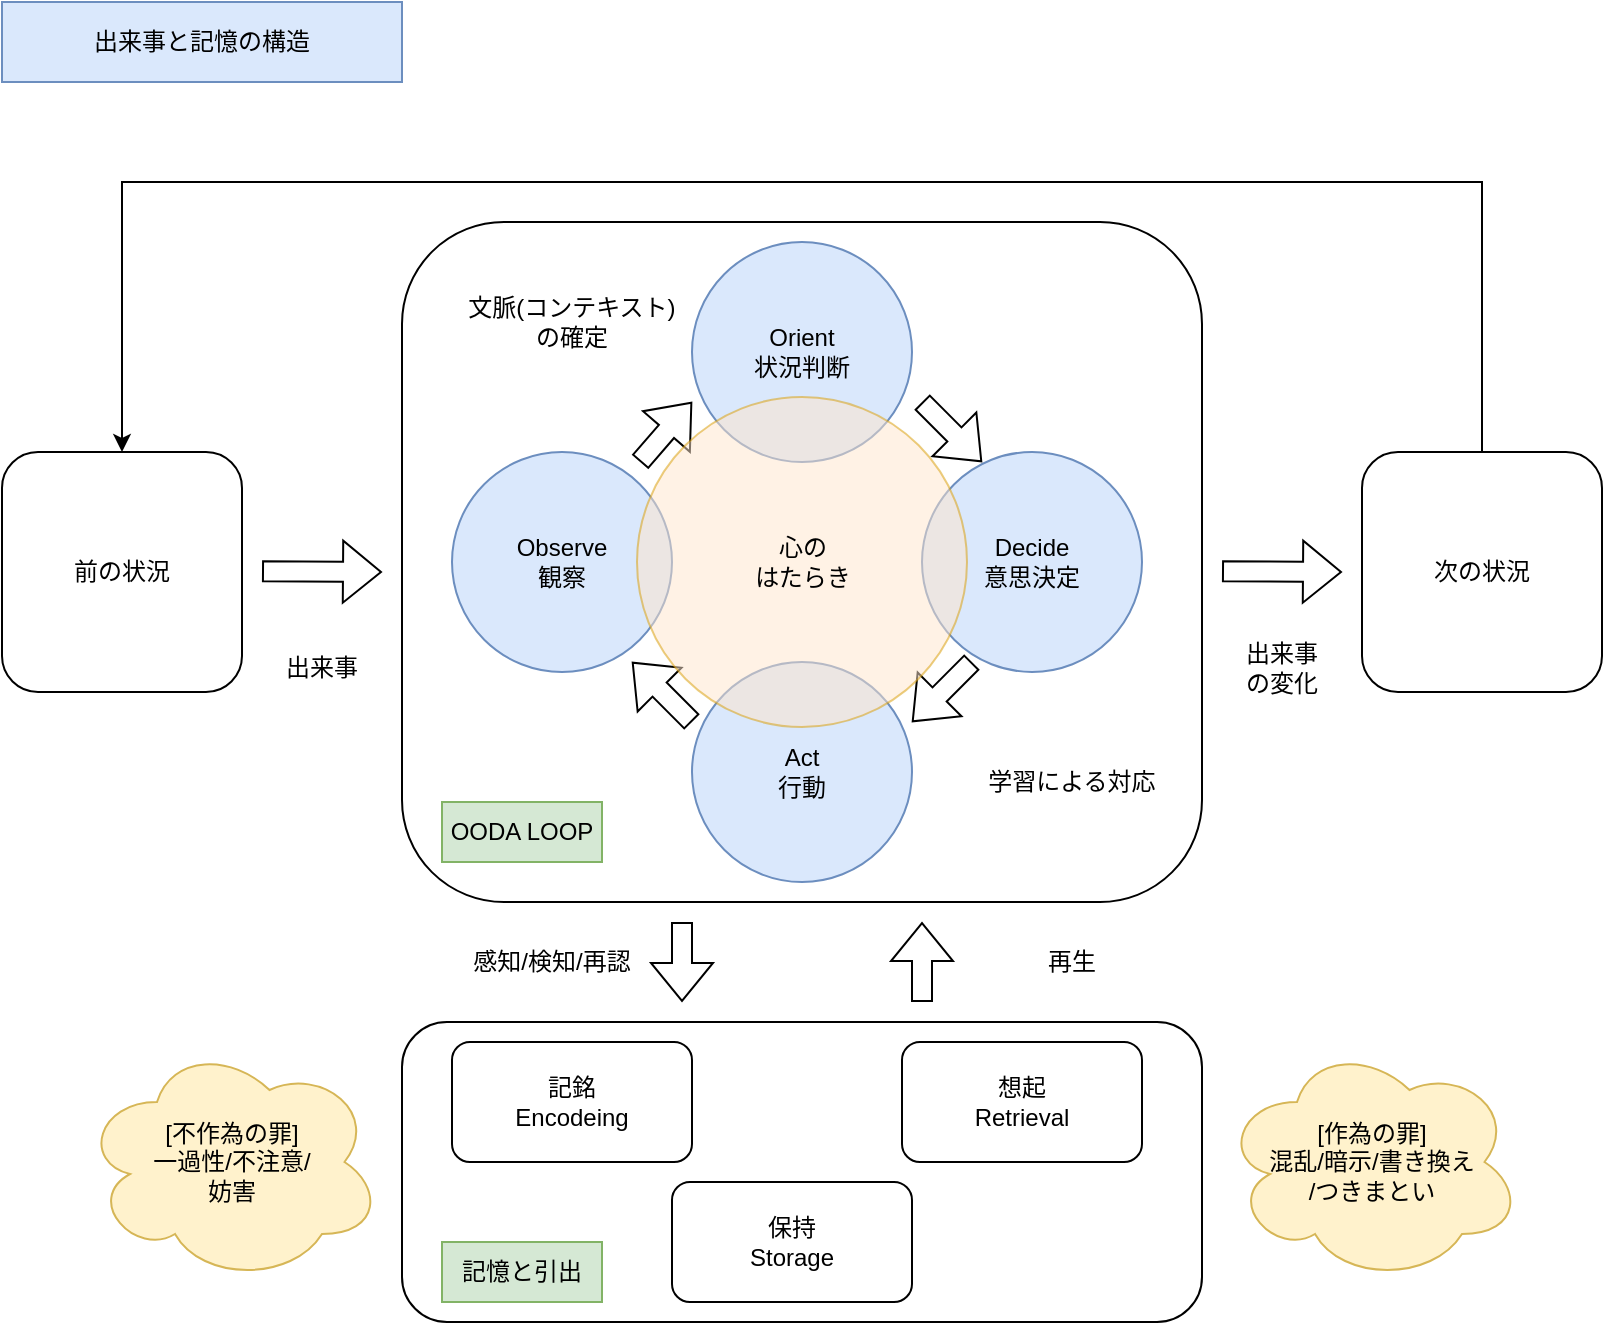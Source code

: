 <mxfile version="28.0.6">
  <diagram name="ページ1" id="N5yJJwqIqLR0AD7fO1OA">
    <mxGraphModel dx="860" dy="755" grid="1" gridSize="10" guides="1" tooltips="1" connect="1" arrows="1" fold="1" page="1" pageScale="1" pageWidth="1654" pageHeight="1169" math="0" shadow="0">
      <root>
        <mxCell id="0" />
        <mxCell id="1" parent="0" />
        <mxCell id="95PW_a2_ffTu_V4c-z1w-1" value="出来事と記憶の構造" style="text;html=1;align=center;verticalAlign=middle;whiteSpace=wrap;rounded=0;fillColor=#dae8fc;strokeColor=#6c8ebf;" vertex="1" parent="1">
          <mxGeometry x="80" y="40" width="200" height="40" as="geometry" />
        </mxCell>
        <mxCell id="95PW_a2_ffTu_V4c-z1w-2" value="" style="rounded=1;whiteSpace=wrap;html=1;" vertex="1" parent="1">
          <mxGeometry x="280" y="150" width="400" height="340" as="geometry" />
        </mxCell>
        <mxCell id="95PW_a2_ffTu_V4c-z1w-3" value="前の状況" style="rounded=1;whiteSpace=wrap;html=1;" vertex="1" parent="1">
          <mxGeometry x="80" y="265" width="120" height="120" as="geometry" />
        </mxCell>
        <mxCell id="95PW_a2_ffTu_V4c-z1w-6" style="edgeStyle=orthogonalEdgeStyle;rounded=0;orthogonalLoop=1;jettySize=auto;html=1;exitX=0.5;exitY=0;exitDx=0;exitDy=0;entryX=0.5;entryY=0;entryDx=0;entryDy=0;" edge="1" parent="1" source="95PW_a2_ffTu_V4c-z1w-4" target="95PW_a2_ffTu_V4c-z1w-3">
          <mxGeometry relative="1" as="geometry">
            <Array as="points">
              <mxPoint x="820" y="130" />
              <mxPoint x="140" y="130" />
            </Array>
          </mxGeometry>
        </mxCell>
        <mxCell id="95PW_a2_ffTu_V4c-z1w-4" value="次の状況" style="rounded=1;whiteSpace=wrap;html=1;" vertex="1" parent="1">
          <mxGeometry x="760" y="265" width="120" height="120" as="geometry" />
        </mxCell>
        <mxCell id="95PW_a2_ffTu_V4c-z1w-10" value="Observe&lt;div&gt;観察&lt;/div&gt;" style="ellipse;whiteSpace=wrap;html=1;aspect=fixed;direction=south;fillColor=#dae8fc;strokeColor=#6c8ebf;" vertex="1" parent="1">
          <mxGeometry x="305" y="265" width="110" height="110" as="geometry" />
        </mxCell>
        <mxCell id="95PW_a2_ffTu_V4c-z1w-11" value="Orient&lt;div&gt;状況判断&lt;/div&gt;" style="ellipse;whiteSpace=wrap;html=1;aspect=fixed;fillColor=#dae8fc;strokeColor=#6c8ebf;" vertex="1" parent="1">
          <mxGeometry x="425" y="160" width="110" height="110" as="geometry" />
        </mxCell>
        <mxCell id="95PW_a2_ffTu_V4c-z1w-12" value="Decide&lt;div&gt;意思決定&lt;/div&gt;" style="ellipse;whiteSpace=wrap;html=1;aspect=fixed;fillColor=#dae8fc;strokeColor=#6c8ebf;" vertex="1" parent="1">
          <mxGeometry x="540" y="265" width="110" height="110" as="geometry" />
        </mxCell>
        <mxCell id="95PW_a2_ffTu_V4c-z1w-13" value="Act&lt;div&gt;行動&lt;/div&gt;" style="ellipse;whiteSpace=wrap;html=1;aspect=fixed;fillColor=#dae8fc;strokeColor=#6c8ebf;" vertex="1" parent="1">
          <mxGeometry x="425" y="370" width="110" height="110" as="geometry" />
        </mxCell>
        <mxCell id="95PW_a2_ffTu_V4c-z1w-14" value="" style="shape=flexArrow;endArrow=classic;html=1;rounded=0;" edge="1" parent="1">
          <mxGeometry width="50" height="50" relative="1" as="geometry">
            <mxPoint x="420" y="500" as="sourcePoint" />
            <mxPoint x="420" y="540" as="targetPoint" />
          </mxGeometry>
        </mxCell>
        <mxCell id="95PW_a2_ffTu_V4c-z1w-15" value="" style="rounded=1;whiteSpace=wrap;html=1;" vertex="1" parent="1">
          <mxGeometry x="280" y="550" width="400" height="150" as="geometry" />
        </mxCell>
        <mxCell id="95PW_a2_ffTu_V4c-z1w-16" value="記銘&lt;div&gt;Encodeing&lt;/div&gt;" style="rounded=1;whiteSpace=wrap;html=1;" vertex="1" parent="1">
          <mxGeometry x="305" y="560" width="120" height="60" as="geometry" />
        </mxCell>
        <mxCell id="95PW_a2_ffTu_V4c-z1w-17" value="保持&lt;div&gt;Storage&lt;/div&gt;" style="rounded=1;whiteSpace=wrap;html=1;" vertex="1" parent="1">
          <mxGeometry x="415" y="630" width="120" height="60" as="geometry" />
        </mxCell>
        <mxCell id="95PW_a2_ffTu_V4c-z1w-18" value="想起&lt;div&gt;Retrieval&lt;/div&gt;" style="rounded=1;whiteSpace=wrap;html=1;" vertex="1" parent="1">
          <mxGeometry x="530" y="560" width="120" height="60" as="geometry" />
        </mxCell>
        <mxCell id="95PW_a2_ffTu_V4c-z1w-19" value="" style="shape=flexArrow;endArrow=classic;html=1;rounded=0;" edge="1" parent="1">
          <mxGeometry width="50" height="50" relative="1" as="geometry">
            <mxPoint x="540" y="540" as="sourcePoint" />
            <mxPoint x="540" y="500" as="targetPoint" />
          </mxGeometry>
        </mxCell>
        <mxCell id="95PW_a2_ffTu_V4c-z1w-20" value="" style="shape=flexArrow;endArrow=classic;html=1;rounded=0;" edge="1" parent="1">
          <mxGeometry width="50" height="50" relative="1" as="geometry">
            <mxPoint x="399" y="270" as="sourcePoint" />
            <mxPoint x="425" y="240" as="targetPoint" />
          </mxGeometry>
        </mxCell>
        <mxCell id="95PW_a2_ffTu_V4c-z1w-21" value="" style="shape=flexArrow;endArrow=classic;html=1;rounded=0;" edge="1" parent="1">
          <mxGeometry width="50" height="50" relative="1" as="geometry">
            <mxPoint x="425" y="400" as="sourcePoint" />
            <mxPoint x="395" y="370" as="targetPoint" />
          </mxGeometry>
        </mxCell>
        <mxCell id="95PW_a2_ffTu_V4c-z1w-22" value="" style="shape=flexArrow;endArrow=classic;html=1;rounded=0;" edge="1" parent="1">
          <mxGeometry width="50" height="50" relative="1" as="geometry">
            <mxPoint x="540" y="240" as="sourcePoint" />
            <mxPoint x="570" y="270" as="targetPoint" />
          </mxGeometry>
        </mxCell>
        <mxCell id="95PW_a2_ffTu_V4c-z1w-23" value="" style="shape=flexArrow;endArrow=classic;html=1;rounded=0;" edge="1" parent="1">
          <mxGeometry width="50" height="50" relative="1" as="geometry">
            <mxPoint x="565" y="370" as="sourcePoint" />
            <mxPoint x="535" y="400" as="targetPoint" />
          </mxGeometry>
        </mxCell>
        <mxCell id="95PW_a2_ffTu_V4c-z1w-30" value="記憶と引出" style="text;html=1;align=center;verticalAlign=middle;whiteSpace=wrap;rounded=0;fillColor=#d5e8d4;strokeColor=#82b366;" vertex="1" parent="1">
          <mxGeometry x="300" y="660" width="80" height="30" as="geometry" />
        </mxCell>
        <mxCell id="95PW_a2_ffTu_V4c-z1w-31" value="OODA LOOP" style="text;html=1;align=center;verticalAlign=middle;whiteSpace=wrap;rounded=0;fillColor=#d5e8d4;strokeColor=#82b366;" vertex="1" parent="1">
          <mxGeometry x="300" y="440" width="80" height="30" as="geometry" />
        </mxCell>
        <mxCell id="95PW_a2_ffTu_V4c-z1w-32" value="&lt;div&gt;感知/検知/再認&lt;/div&gt;" style="text;html=1;align=center;verticalAlign=middle;whiteSpace=wrap;rounded=0;" vertex="1" parent="1">
          <mxGeometry x="310" y="500" width="90" height="40" as="geometry" />
        </mxCell>
        <mxCell id="95PW_a2_ffTu_V4c-z1w-33" value="&lt;div&gt;再生&lt;/div&gt;" style="text;html=1;align=center;verticalAlign=middle;whiteSpace=wrap;rounded=0;" vertex="1" parent="1">
          <mxGeometry x="570" y="500" width="90" height="40" as="geometry" />
        </mxCell>
        <mxCell id="95PW_a2_ffTu_V4c-z1w-34" value="" style="shape=flexArrow;endArrow=classic;html=1;rounded=0;" edge="1" parent="1">
          <mxGeometry width="50" height="50" relative="1" as="geometry">
            <mxPoint x="210" y="324.58" as="sourcePoint" />
            <mxPoint x="270" y="325" as="targetPoint" />
          </mxGeometry>
        </mxCell>
        <mxCell id="95PW_a2_ffTu_V4c-z1w-35" value="" style="shape=flexArrow;endArrow=classic;html=1;rounded=0;" edge="1" parent="1">
          <mxGeometry width="50" height="50" relative="1" as="geometry">
            <mxPoint x="690" y="324.58" as="sourcePoint" />
            <mxPoint x="750" y="325.0" as="targetPoint" />
          </mxGeometry>
        </mxCell>
        <mxCell id="95PW_a2_ffTu_V4c-z1w-36" value="出来事" style="text;html=1;align=center;verticalAlign=middle;whiteSpace=wrap;rounded=0;" vertex="1" parent="1">
          <mxGeometry x="210" y="355" width="60" height="35" as="geometry" />
        </mxCell>
        <mxCell id="95PW_a2_ffTu_V4c-z1w-37" value="出来事&lt;div&gt;の変化&lt;/div&gt;" style="text;html=1;align=center;verticalAlign=middle;whiteSpace=wrap;rounded=0;" vertex="1" parent="1">
          <mxGeometry x="690" y="355" width="60" height="35" as="geometry" />
        </mxCell>
        <mxCell id="95PW_a2_ffTu_V4c-z1w-38" value="文脈(コンテキスト)の確定" style="text;html=1;align=center;verticalAlign=middle;whiteSpace=wrap;rounded=0;" vertex="1" parent="1">
          <mxGeometry x="310" y="180" width="110" height="40" as="geometry" />
        </mxCell>
        <mxCell id="95PW_a2_ffTu_V4c-z1w-39" value="学習による対応" style="text;html=1;align=center;verticalAlign=middle;whiteSpace=wrap;rounded=0;" vertex="1" parent="1">
          <mxGeometry x="560" y="410" width="110" height="40" as="geometry" />
        </mxCell>
        <mxCell id="95PW_a2_ffTu_V4c-z1w-40" value="心の&lt;div&gt;はたらき&lt;/div&gt;" style="ellipse;whiteSpace=wrap;html=1;aspect=fixed;direction=south;fillColor=#ffe6cc;strokeColor=#d79b00;opacity=50;" vertex="1" parent="1">
          <mxGeometry x="397.5" y="237.5" width="165" height="165" as="geometry" />
        </mxCell>
        <mxCell id="95PW_a2_ffTu_V4c-z1w-42" value="[不作為の罪]&lt;div&gt;一過性/不注意/&lt;/div&gt;&lt;div&gt;妨害&lt;/div&gt;" style="ellipse;shape=cloud;whiteSpace=wrap;html=1;fillColor=#fff2cc;strokeColor=#d6b656;" vertex="1" parent="1">
          <mxGeometry x="120" y="560" width="150" height="120" as="geometry" />
        </mxCell>
        <mxCell id="95PW_a2_ffTu_V4c-z1w-43" value="[作為の罪]&lt;div&gt;混乱/暗示/書き換え&lt;/div&gt;&lt;div&gt;/つきまとい&lt;/div&gt;" style="ellipse;shape=cloud;whiteSpace=wrap;html=1;fillColor=#fff2cc;strokeColor=#d6b656;" vertex="1" parent="1">
          <mxGeometry x="690" y="560" width="150" height="120" as="geometry" />
        </mxCell>
      </root>
    </mxGraphModel>
  </diagram>
</mxfile>
